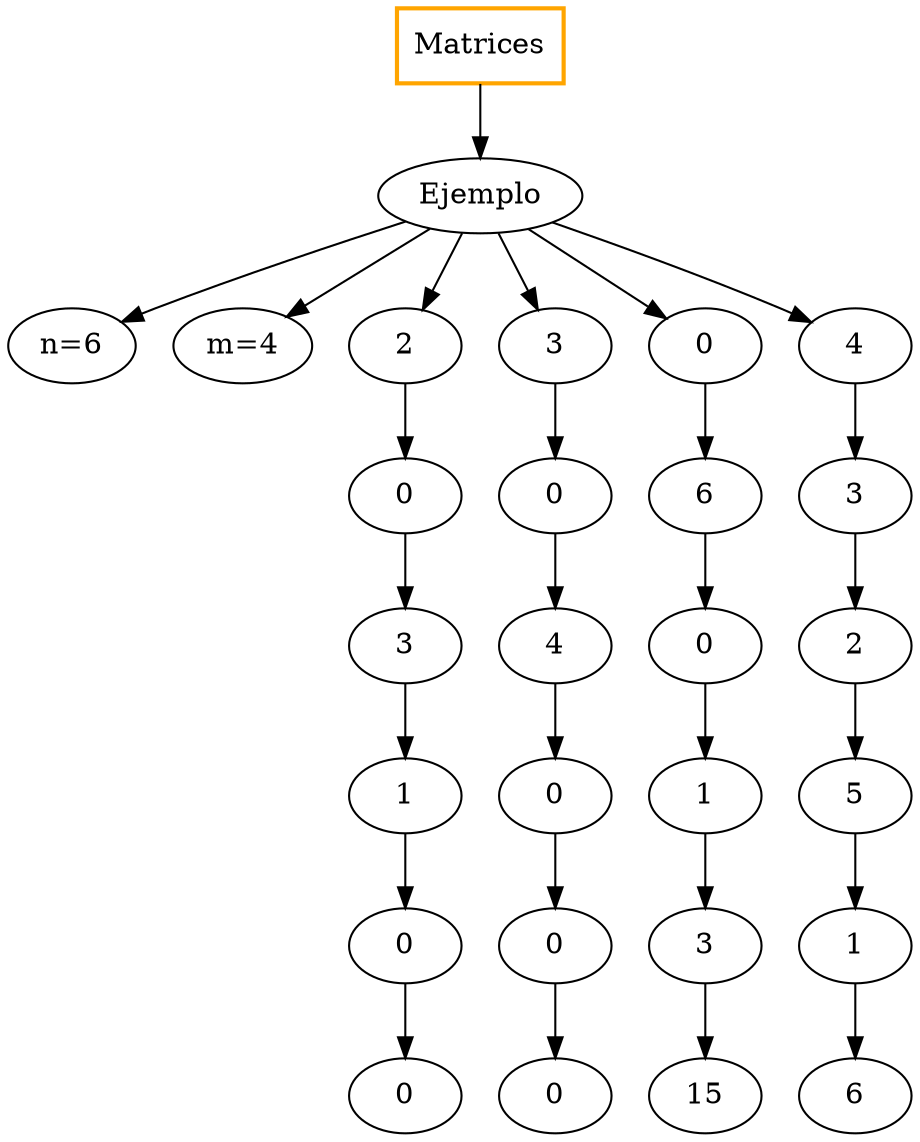 digraph grafica{
"Matrices"[shape=box,style=bold,fillcolor=black, color=orange]
"Matrices" -> Ejemplo
Ejemplo->"n=6"
Ejemplo->"m=4"
X0[label="2"]
Ejemplo->X0
X0Y0[label="0"]
X0->X0Y0
X0Y1[label="3"]
X0Y0->X0Y1
X0Y2[label="1"]
X0Y1->X0Y2
X0Y3[label="0"]
X0Y2->X0Y3
X0Y4[label="0"]
X0Y3->X0Y4
X1[label="3"]
Ejemplo->X1
X1Y0[label="0"]
X1->X1Y0
X1Y1[label="4"]
X1Y0->X1Y1
X1Y2[label="0"]
X1Y1->X1Y2
X1Y3[label="0"]
X1Y2->X1Y3
X1Y4[label="0"]
X1Y3->X1Y4
X2[label="0"]
Ejemplo->X2
X2Y0[label="6"]
X2->X2Y0
X2Y1[label="0"]
X2Y0->X2Y1
X2Y2[label="1"]
X2Y1->X2Y2
X2Y3[label="3"]
X2Y2->X2Y3
X2Y4[label="15"]
X2Y3->X2Y4
X3[label="4"]
Ejemplo->X3
X3Y0[label="3"]
X3->X3Y0
X3Y1[label="2"]
X3Y0->X3Y1
X3Y2[label="5"]
X3Y1->X3Y2
X3Y3[label="1"]
X3Y2->X3Y3
X3Y4[label="6"]
X3Y3->X3Y4
}